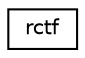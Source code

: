 digraph G
{
  edge [fontname="Helvetica",fontsize="10",labelfontname="Helvetica",labelfontsize="10"];
  node [fontname="Helvetica",fontsize="10",shape=record];
  rankdir=LR;
  Node1 [label="rctf",height=0.2,width=0.4,color="black", fillcolor="white", style="filled",URL="$da/d10/structrctf.html"];
}
